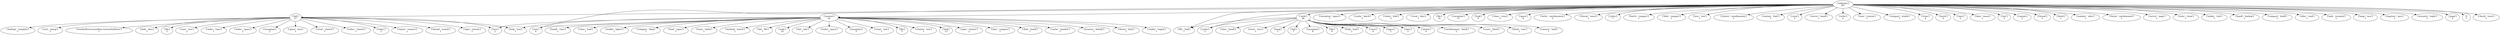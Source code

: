 strict digraph  {
	"['unknown']
247" -> "['memori']
62";
	"['unknown']
247" -> "['node']
46";
	"['unknown']
247" -> "['file', 'leak']
1";
	"['unknown']
247" -> "['fail']
27";
	"['unknown']
247" -> "['exception', 'space']
1";
	"['unknown']
247" -> "['cache', 'batch']
2";
	"['unknown']
247" -> "['reduc', 'disk']
2";
	"['unknown']
247" -> "['creat', 'data']
1";
	"['unknown']
247" -> "['file']
14";
	"['unknown']
247" -> "['exception']
11";
	"['unknown']
247" -> "['leak']
9";
	"['unknown']
247" -> "['class', 'creat']
2";
	"['unknown']
247" -> "['space']
6";
	"['unknown']
247" -> "['write', 'outofmemory']
2";
	"['unknown']
247" -> "['thread', 'sourc']
1";
	"['unknown']
247" -> "['reduc']
7";
	"['unknown']
247" -> "['batch', 'compact']
1";
	"['unknown']
247" -> "['disk', 'compact']
1";
	"['unknown']
247" -> "['issu', 'test']
1";
	"['unknown']
247" -> "['cluster', 'outofmemory']
1";
	"['unknown']
247" -> "['contain', 'limit']
1";
	"['unknown']
247" -> "['creat']
3";
	"['unknown']
247" -> "['size']
4";
	"['unknown']
247" -> "['server', 'handl']
1";
	"['unknown']
247" -> "['write']
2";
	"['unknown']
247" -> "['case', 'contain']
1";
	"['unknown']
247" -> "['compact', 'stable']
1";
	"['unknown']
247" -> "['close']
4";
	"['unknown']
247" -> "['batch']
4";
	"['unknown']
247" -> "['time']
2";
	"['unknown']
247" -> "['data', 'mean']
1";
	"['unknown']
247" -> "['cache']
2";
	"['unknown']
247" -> "['test']
2";
	"['unknown']
247" -> "['contain']
2";
	"['unknown']
247" -> "['thread']
2";
	"['unknown']
247" -> "['block']
1";
	"['unknown']
247" -> "['number', 'alloc']
1";
	"['unknown']
247" -> "['throw', 'outofmemori']
1";
	"['unknown']
247" -> "['server', 'page']
1";
	"['unknown']
247" -> "['state', 'clean']
1";
	"['unknown']
247" -> "['stable', 'valu']
1";
	"['unknown']
247" -> "['handl', 'hadoop']
1";
	"['unknown']
247" -> "['compact', 'build']
1";
	"['unknown']
247" -> "['alloc', 'read']
1";
	"['unknown']
247" -> "['task', 'scenario']
1";
	"['unknown']
247" -> "['hang', 'race']
1";
	"['unknown']
247" -> "['improve', 'java']
1";
	"['unknown']
247" -> "['scenario', 'replic']
1";
	"['unknown']
247" -> "['page']
2";
	"['unknown']
247" -> "[]
1";
	"['unknown']
247" -> "['check', 'store']
1";
	"['memori']
62" -> "['size']
4";
	"['memori']
62" -> "['fail', 'file']
1";
	"['memori']
62" -> "['node']
16";
	"['memori']
62" -> "['fail', 'size']
1";
	"['memori']
62" -> "['reduc', 'space']
1";
	"['memori']
62" -> "['exception']
3";
	"['memori']
62" -> "['creat', 'size']
1";
	"['memori']
62" -> "['file']
3";
	"['memori']
62" -> "['leak', 'issu']
1";
	"['memori']
62" -> "['cluster', 'test']
1";
	"['memori']
62" -> "['leak']
13";
	"['memori']
62" -> "['oper', 'cluster']
2";
	"['memori']
62" -> "['time', 'compact']
1";
	"['memori']
62" -> "['issu']
2";
	"['memori']
62" -> "['disk', 'handl']
1";
	"['memori']
62" -> "['cache', 'number']
1";
	"['memori']
62" -> "['process', 'default']
1";
	"['memori']
62" -> "['detect', 'limit']
1";
	"['memori']
62" -> "['stable', 'region']
1";
	"['memori']
62" -> "['handl', 'class']
1";
	"['memori']
62" -> "['class', 'load']
1";
	"['memori']
62" -> "['stable', 'object']
1";
	"['memori']
62" -> "['compact', 'hlog']
1";
	"['memori']
62" -> "['load', 'capac']
1";
	"['memori']
62" -> "['state', 'index']
1";
	"['memori']
62" -> "['method', 'watch']
1";
	"['node']
46" -> "['file', 'leak']
1";
	"['node']
46" -> "['cache']
2";
	"['node']
46" -> "['fail']
7";
	"['node']
46" -> "['exception']
6";
	"['node']
46" -> "['file']
6";
	"['node']
46" -> "['leak', 'lead']
2";
	"['node']
46" -> "['creat']
4";
	"['node']
46" -> "['space']
3";
	"['node']
46" -> "['data']
3";
	"['node']
46" -> "['cluster']
4";
	"['node']
46" -> "['outofmemory', 'finish']
2";
	"['node']
46" -> "['sourc', 'block']
1";
	"['node']
46" -> "['block', 'case']
1";
	"['node']
46" -> "['connect', 'load']
1";
	"['node']
46" -> "['time', 'handl']
1";
	"['node']
46" -> "['error', 'race']
1";
	"['node']
46" -> "['hang']
1";
	"['fail']
27" -> "['leak', 'issu']
1";
	"['fail']
27" -> "['issu']
2";
	"['fail']
27" -> "['disk', 'data']
1";
	"['fail']
27" -> "['file']
5";
	"['fail']
27" -> "['case', 'issu']
2";
	"['fail']
27" -> "['reduc', 'time']
1";
	"['fail']
27" -> "['reduc', 'space']
2";
	"['fail']
27" -> "['exception']
2";
	"['fail']
27" -> "['space', 'issu']
1";
	"['fail']
27" -> "['creat', 'cluster']
1";
	"['fail']
27" -> "['reduc', 'cluster']
1";
	"['fail']
27" -> "['reduc']
2";
	"['fail']
27" -> "['report', 'connect']
1";
	"['fail']
27" -> "['thread', 'search']
1";
	"['fail']
27" -> "['oper', 'stream']
1";
	"['fail']
27" -> "['hadoop', 'complain']
1";
	"['fail']
27" -> "['exit', 'mmap']
1";
	"['fail']
27" -> "['testthriftservercmdline.testrunthriftserv']
1";
}
